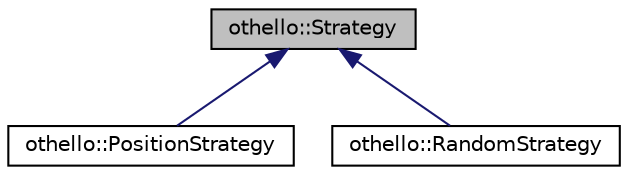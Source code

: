 digraph "othello::Strategy"
{
  edge [fontname="Helvetica",fontsize="10",labelfontname="Helvetica",labelfontsize="10"];
  node [fontname="Helvetica",fontsize="10",shape=record];
  Node1 [label="othello::Strategy",height=0.2,width=0.4,color="black", fillcolor="grey75", style="filled", fontcolor="black"];
  Node1 -> Node2 [dir="back",color="midnightblue",fontsize="10",style="solid",fontname="Helvetica"];
  Node2 [label="othello::PositionStrategy",height=0.2,width=0.4,color="black", fillcolor="white", style="filled",URL="$d2/d4b/classothello_1_1_position_strategy.html"];
  Node1 -> Node3 [dir="back",color="midnightblue",fontsize="10",style="solid",fontname="Helvetica"];
  Node3 [label="othello::RandomStrategy",height=0.2,width=0.4,color="black", fillcolor="white", style="filled",URL="$d5/d37/classothello_1_1_random_strategy.html"];
}
